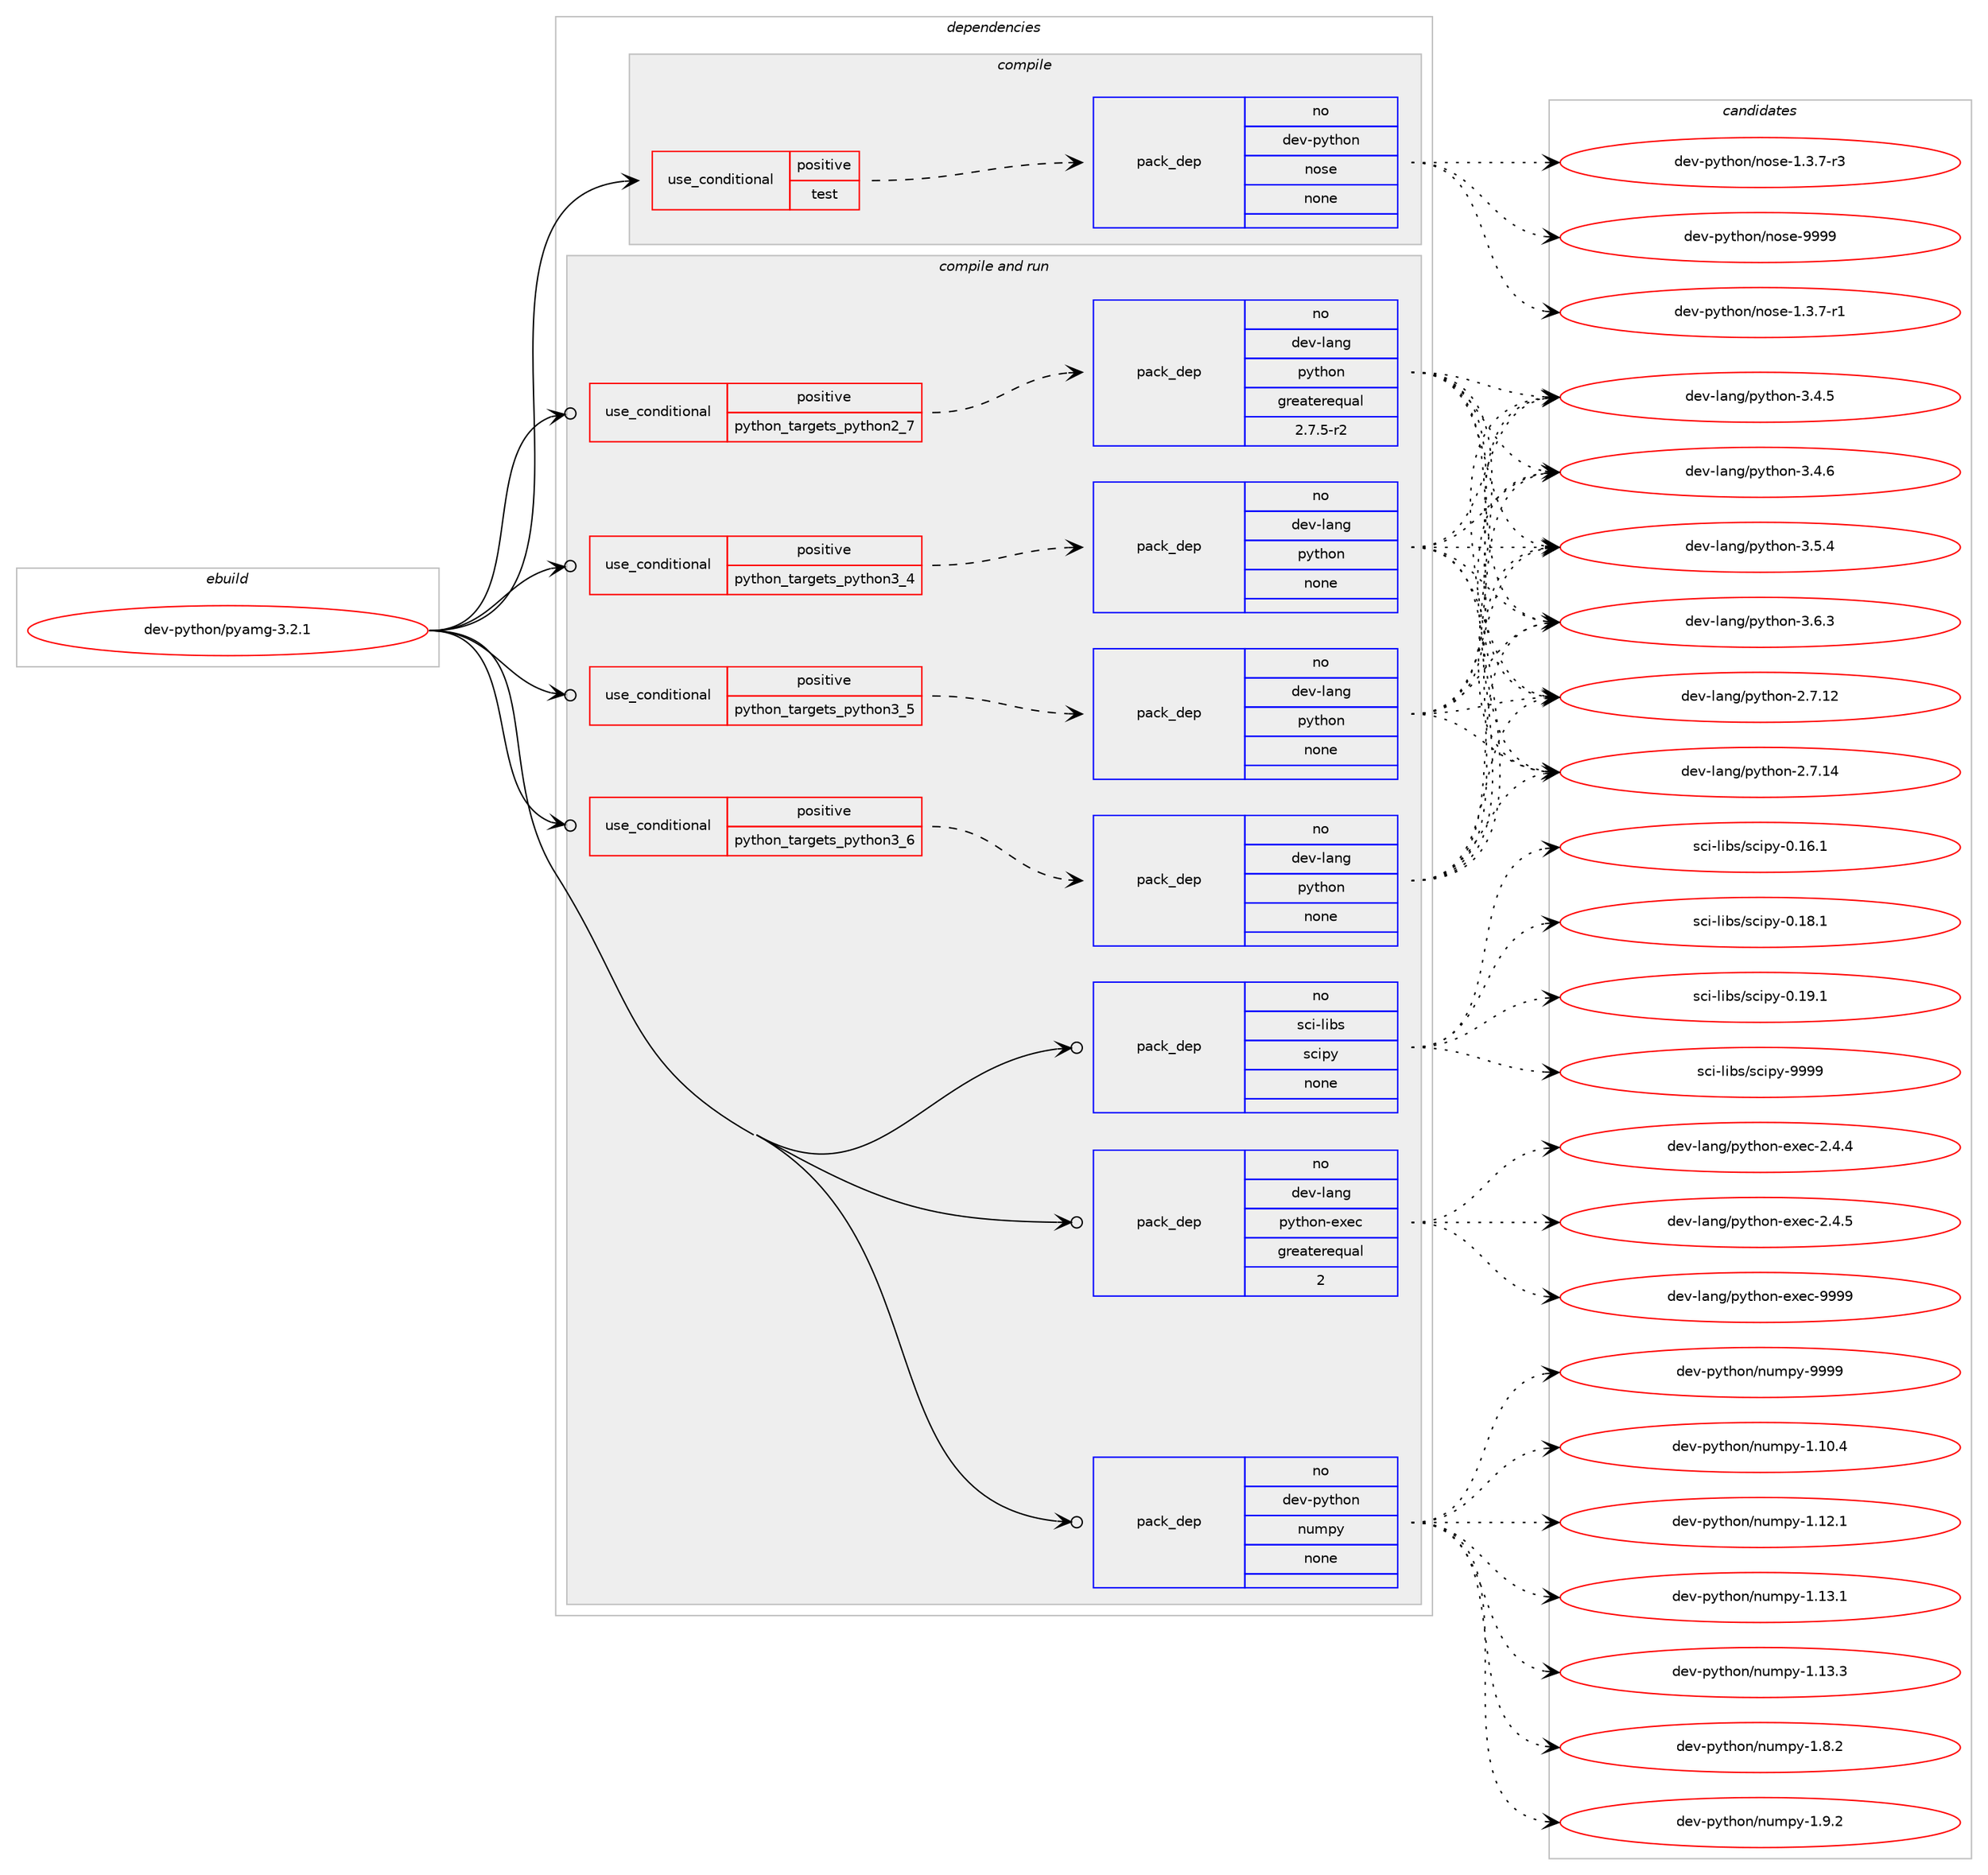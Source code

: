digraph prolog {

# *************
# Graph options
# *************

newrank=true;
concentrate=true;
compound=true;
graph [rankdir=LR,fontname=Helvetica,fontsize=10,ranksep=1.5];#, ranksep=2.5, nodesep=0.2];
edge  [arrowhead=vee];
node  [fontname=Helvetica,fontsize=10];

# **********
# The ebuild
# **********

subgraph cluster_leftcol {
color=gray;
rank=same;
label=<<i>ebuild</i>>;
id [label="dev-python/pyamg-3.2.1", color=red, width=4, href="../dev-python/pyamg-3.2.1.svg"];
}

# ****************
# The dependencies
# ****************

subgraph cluster_midcol {
color=gray;
label=<<i>dependencies</i>>;
subgraph cluster_compile {
fillcolor="#eeeeee";
style=filled;
label=<<i>compile</i>>;
subgraph cond37858 {
dependency174733 [label=<<TABLE BORDER="0" CELLBORDER="1" CELLSPACING="0" CELLPADDING="4"><TR><TD ROWSPAN="3" CELLPADDING="10">use_conditional</TD></TR><TR><TD>positive</TD></TR><TR><TD>test</TD></TR></TABLE>>, shape=none, color=red];
subgraph pack132966 {
dependency174734 [label=<<TABLE BORDER="0" CELLBORDER="1" CELLSPACING="0" CELLPADDING="4" WIDTH="220"><TR><TD ROWSPAN="6" CELLPADDING="30">pack_dep</TD></TR><TR><TD WIDTH="110">no</TD></TR><TR><TD>dev-python</TD></TR><TR><TD>nose</TD></TR><TR><TD>none</TD></TR><TR><TD></TD></TR></TABLE>>, shape=none, color=blue];
}
dependency174733:e -> dependency174734:w [weight=20,style="dashed",arrowhead="vee"];
}
id:e -> dependency174733:w [weight=20,style="solid",arrowhead="vee"];
}
subgraph cluster_compileandrun {
fillcolor="#eeeeee";
style=filled;
label=<<i>compile and run</i>>;
subgraph cond37859 {
dependency174735 [label=<<TABLE BORDER="0" CELLBORDER="1" CELLSPACING="0" CELLPADDING="4"><TR><TD ROWSPAN="3" CELLPADDING="10">use_conditional</TD></TR><TR><TD>positive</TD></TR><TR><TD>python_targets_python2_7</TD></TR></TABLE>>, shape=none, color=red];
subgraph pack132967 {
dependency174736 [label=<<TABLE BORDER="0" CELLBORDER="1" CELLSPACING="0" CELLPADDING="4" WIDTH="220"><TR><TD ROWSPAN="6" CELLPADDING="30">pack_dep</TD></TR><TR><TD WIDTH="110">no</TD></TR><TR><TD>dev-lang</TD></TR><TR><TD>python</TD></TR><TR><TD>greaterequal</TD></TR><TR><TD>2.7.5-r2</TD></TR></TABLE>>, shape=none, color=blue];
}
dependency174735:e -> dependency174736:w [weight=20,style="dashed",arrowhead="vee"];
}
id:e -> dependency174735:w [weight=20,style="solid",arrowhead="odotvee"];
subgraph cond37860 {
dependency174737 [label=<<TABLE BORDER="0" CELLBORDER="1" CELLSPACING="0" CELLPADDING="4"><TR><TD ROWSPAN="3" CELLPADDING="10">use_conditional</TD></TR><TR><TD>positive</TD></TR><TR><TD>python_targets_python3_4</TD></TR></TABLE>>, shape=none, color=red];
subgraph pack132968 {
dependency174738 [label=<<TABLE BORDER="0" CELLBORDER="1" CELLSPACING="0" CELLPADDING="4" WIDTH="220"><TR><TD ROWSPAN="6" CELLPADDING="30">pack_dep</TD></TR><TR><TD WIDTH="110">no</TD></TR><TR><TD>dev-lang</TD></TR><TR><TD>python</TD></TR><TR><TD>none</TD></TR><TR><TD></TD></TR></TABLE>>, shape=none, color=blue];
}
dependency174737:e -> dependency174738:w [weight=20,style="dashed",arrowhead="vee"];
}
id:e -> dependency174737:w [weight=20,style="solid",arrowhead="odotvee"];
subgraph cond37861 {
dependency174739 [label=<<TABLE BORDER="0" CELLBORDER="1" CELLSPACING="0" CELLPADDING="4"><TR><TD ROWSPAN="3" CELLPADDING="10">use_conditional</TD></TR><TR><TD>positive</TD></TR><TR><TD>python_targets_python3_5</TD></TR></TABLE>>, shape=none, color=red];
subgraph pack132969 {
dependency174740 [label=<<TABLE BORDER="0" CELLBORDER="1" CELLSPACING="0" CELLPADDING="4" WIDTH="220"><TR><TD ROWSPAN="6" CELLPADDING="30">pack_dep</TD></TR><TR><TD WIDTH="110">no</TD></TR><TR><TD>dev-lang</TD></TR><TR><TD>python</TD></TR><TR><TD>none</TD></TR><TR><TD></TD></TR></TABLE>>, shape=none, color=blue];
}
dependency174739:e -> dependency174740:w [weight=20,style="dashed",arrowhead="vee"];
}
id:e -> dependency174739:w [weight=20,style="solid",arrowhead="odotvee"];
subgraph cond37862 {
dependency174741 [label=<<TABLE BORDER="0" CELLBORDER="1" CELLSPACING="0" CELLPADDING="4"><TR><TD ROWSPAN="3" CELLPADDING="10">use_conditional</TD></TR><TR><TD>positive</TD></TR><TR><TD>python_targets_python3_6</TD></TR></TABLE>>, shape=none, color=red];
subgraph pack132970 {
dependency174742 [label=<<TABLE BORDER="0" CELLBORDER="1" CELLSPACING="0" CELLPADDING="4" WIDTH="220"><TR><TD ROWSPAN="6" CELLPADDING="30">pack_dep</TD></TR><TR><TD WIDTH="110">no</TD></TR><TR><TD>dev-lang</TD></TR><TR><TD>python</TD></TR><TR><TD>none</TD></TR><TR><TD></TD></TR></TABLE>>, shape=none, color=blue];
}
dependency174741:e -> dependency174742:w [weight=20,style="dashed",arrowhead="vee"];
}
id:e -> dependency174741:w [weight=20,style="solid",arrowhead="odotvee"];
subgraph pack132971 {
dependency174743 [label=<<TABLE BORDER="0" CELLBORDER="1" CELLSPACING="0" CELLPADDING="4" WIDTH="220"><TR><TD ROWSPAN="6" CELLPADDING="30">pack_dep</TD></TR><TR><TD WIDTH="110">no</TD></TR><TR><TD>dev-lang</TD></TR><TR><TD>python-exec</TD></TR><TR><TD>greaterequal</TD></TR><TR><TD>2</TD></TR></TABLE>>, shape=none, color=blue];
}
id:e -> dependency174743:w [weight=20,style="solid",arrowhead="odotvee"];
subgraph pack132972 {
dependency174744 [label=<<TABLE BORDER="0" CELLBORDER="1" CELLSPACING="0" CELLPADDING="4" WIDTH="220"><TR><TD ROWSPAN="6" CELLPADDING="30">pack_dep</TD></TR><TR><TD WIDTH="110">no</TD></TR><TR><TD>dev-python</TD></TR><TR><TD>numpy</TD></TR><TR><TD>none</TD></TR><TR><TD></TD></TR></TABLE>>, shape=none, color=blue];
}
id:e -> dependency174744:w [weight=20,style="solid",arrowhead="odotvee"];
subgraph pack132973 {
dependency174745 [label=<<TABLE BORDER="0" CELLBORDER="1" CELLSPACING="0" CELLPADDING="4" WIDTH="220"><TR><TD ROWSPAN="6" CELLPADDING="30">pack_dep</TD></TR><TR><TD WIDTH="110">no</TD></TR><TR><TD>sci-libs</TD></TR><TR><TD>scipy</TD></TR><TR><TD>none</TD></TR><TR><TD></TD></TR></TABLE>>, shape=none, color=blue];
}
id:e -> dependency174745:w [weight=20,style="solid",arrowhead="odotvee"];
}
subgraph cluster_run {
fillcolor="#eeeeee";
style=filled;
label=<<i>run</i>>;
}
}

# **************
# The candidates
# **************

subgraph cluster_choices {
rank=same;
color=gray;
label=<<i>candidates</i>>;

subgraph choice132966 {
color=black;
nodesep=1;
choice10010111845112121116104111110471101111151014549465146554511449 [label="dev-python/nose-1.3.7-r1", color=red, width=4,href="../dev-python/nose-1.3.7-r1.svg"];
choice10010111845112121116104111110471101111151014549465146554511451 [label="dev-python/nose-1.3.7-r3", color=red, width=4,href="../dev-python/nose-1.3.7-r3.svg"];
choice10010111845112121116104111110471101111151014557575757 [label="dev-python/nose-9999", color=red, width=4,href="../dev-python/nose-9999.svg"];
dependency174734:e -> choice10010111845112121116104111110471101111151014549465146554511449:w [style=dotted,weight="100"];
dependency174734:e -> choice10010111845112121116104111110471101111151014549465146554511451:w [style=dotted,weight="100"];
dependency174734:e -> choice10010111845112121116104111110471101111151014557575757:w [style=dotted,weight="100"];
}
subgraph choice132967 {
color=black;
nodesep=1;
choice10010111845108971101034711212111610411111045504655464950 [label="dev-lang/python-2.7.12", color=red, width=4,href="../dev-lang/python-2.7.12.svg"];
choice10010111845108971101034711212111610411111045504655464952 [label="dev-lang/python-2.7.14", color=red, width=4,href="../dev-lang/python-2.7.14.svg"];
choice100101118451089711010347112121116104111110455146524653 [label="dev-lang/python-3.4.5", color=red, width=4,href="../dev-lang/python-3.4.5.svg"];
choice100101118451089711010347112121116104111110455146524654 [label="dev-lang/python-3.4.6", color=red, width=4,href="../dev-lang/python-3.4.6.svg"];
choice100101118451089711010347112121116104111110455146534652 [label="dev-lang/python-3.5.4", color=red, width=4,href="../dev-lang/python-3.5.4.svg"];
choice100101118451089711010347112121116104111110455146544651 [label="dev-lang/python-3.6.3", color=red, width=4,href="../dev-lang/python-3.6.3.svg"];
dependency174736:e -> choice10010111845108971101034711212111610411111045504655464950:w [style=dotted,weight="100"];
dependency174736:e -> choice10010111845108971101034711212111610411111045504655464952:w [style=dotted,weight="100"];
dependency174736:e -> choice100101118451089711010347112121116104111110455146524653:w [style=dotted,weight="100"];
dependency174736:e -> choice100101118451089711010347112121116104111110455146524654:w [style=dotted,weight="100"];
dependency174736:e -> choice100101118451089711010347112121116104111110455146534652:w [style=dotted,weight="100"];
dependency174736:e -> choice100101118451089711010347112121116104111110455146544651:w [style=dotted,weight="100"];
}
subgraph choice132968 {
color=black;
nodesep=1;
choice10010111845108971101034711212111610411111045504655464950 [label="dev-lang/python-2.7.12", color=red, width=4,href="../dev-lang/python-2.7.12.svg"];
choice10010111845108971101034711212111610411111045504655464952 [label="dev-lang/python-2.7.14", color=red, width=4,href="../dev-lang/python-2.7.14.svg"];
choice100101118451089711010347112121116104111110455146524653 [label="dev-lang/python-3.4.5", color=red, width=4,href="../dev-lang/python-3.4.5.svg"];
choice100101118451089711010347112121116104111110455146524654 [label="dev-lang/python-3.4.6", color=red, width=4,href="../dev-lang/python-3.4.6.svg"];
choice100101118451089711010347112121116104111110455146534652 [label="dev-lang/python-3.5.4", color=red, width=4,href="../dev-lang/python-3.5.4.svg"];
choice100101118451089711010347112121116104111110455146544651 [label="dev-lang/python-3.6.3", color=red, width=4,href="../dev-lang/python-3.6.3.svg"];
dependency174738:e -> choice10010111845108971101034711212111610411111045504655464950:w [style=dotted,weight="100"];
dependency174738:e -> choice10010111845108971101034711212111610411111045504655464952:w [style=dotted,weight="100"];
dependency174738:e -> choice100101118451089711010347112121116104111110455146524653:w [style=dotted,weight="100"];
dependency174738:e -> choice100101118451089711010347112121116104111110455146524654:w [style=dotted,weight="100"];
dependency174738:e -> choice100101118451089711010347112121116104111110455146534652:w [style=dotted,weight="100"];
dependency174738:e -> choice100101118451089711010347112121116104111110455146544651:w [style=dotted,weight="100"];
}
subgraph choice132969 {
color=black;
nodesep=1;
choice10010111845108971101034711212111610411111045504655464950 [label="dev-lang/python-2.7.12", color=red, width=4,href="../dev-lang/python-2.7.12.svg"];
choice10010111845108971101034711212111610411111045504655464952 [label="dev-lang/python-2.7.14", color=red, width=4,href="../dev-lang/python-2.7.14.svg"];
choice100101118451089711010347112121116104111110455146524653 [label="dev-lang/python-3.4.5", color=red, width=4,href="../dev-lang/python-3.4.5.svg"];
choice100101118451089711010347112121116104111110455146524654 [label="dev-lang/python-3.4.6", color=red, width=4,href="../dev-lang/python-3.4.6.svg"];
choice100101118451089711010347112121116104111110455146534652 [label="dev-lang/python-3.5.4", color=red, width=4,href="../dev-lang/python-3.5.4.svg"];
choice100101118451089711010347112121116104111110455146544651 [label="dev-lang/python-3.6.3", color=red, width=4,href="../dev-lang/python-3.6.3.svg"];
dependency174740:e -> choice10010111845108971101034711212111610411111045504655464950:w [style=dotted,weight="100"];
dependency174740:e -> choice10010111845108971101034711212111610411111045504655464952:w [style=dotted,weight="100"];
dependency174740:e -> choice100101118451089711010347112121116104111110455146524653:w [style=dotted,weight="100"];
dependency174740:e -> choice100101118451089711010347112121116104111110455146524654:w [style=dotted,weight="100"];
dependency174740:e -> choice100101118451089711010347112121116104111110455146534652:w [style=dotted,weight="100"];
dependency174740:e -> choice100101118451089711010347112121116104111110455146544651:w [style=dotted,weight="100"];
}
subgraph choice132970 {
color=black;
nodesep=1;
choice10010111845108971101034711212111610411111045504655464950 [label="dev-lang/python-2.7.12", color=red, width=4,href="../dev-lang/python-2.7.12.svg"];
choice10010111845108971101034711212111610411111045504655464952 [label="dev-lang/python-2.7.14", color=red, width=4,href="../dev-lang/python-2.7.14.svg"];
choice100101118451089711010347112121116104111110455146524653 [label="dev-lang/python-3.4.5", color=red, width=4,href="../dev-lang/python-3.4.5.svg"];
choice100101118451089711010347112121116104111110455146524654 [label="dev-lang/python-3.4.6", color=red, width=4,href="../dev-lang/python-3.4.6.svg"];
choice100101118451089711010347112121116104111110455146534652 [label="dev-lang/python-3.5.4", color=red, width=4,href="../dev-lang/python-3.5.4.svg"];
choice100101118451089711010347112121116104111110455146544651 [label="dev-lang/python-3.6.3", color=red, width=4,href="../dev-lang/python-3.6.3.svg"];
dependency174742:e -> choice10010111845108971101034711212111610411111045504655464950:w [style=dotted,weight="100"];
dependency174742:e -> choice10010111845108971101034711212111610411111045504655464952:w [style=dotted,weight="100"];
dependency174742:e -> choice100101118451089711010347112121116104111110455146524653:w [style=dotted,weight="100"];
dependency174742:e -> choice100101118451089711010347112121116104111110455146524654:w [style=dotted,weight="100"];
dependency174742:e -> choice100101118451089711010347112121116104111110455146534652:w [style=dotted,weight="100"];
dependency174742:e -> choice100101118451089711010347112121116104111110455146544651:w [style=dotted,weight="100"];
}
subgraph choice132971 {
color=black;
nodesep=1;
choice1001011184510897110103471121211161041111104510112010199455046524652 [label="dev-lang/python-exec-2.4.4", color=red, width=4,href="../dev-lang/python-exec-2.4.4.svg"];
choice1001011184510897110103471121211161041111104510112010199455046524653 [label="dev-lang/python-exec-2.4.5", color=red, width=4,href="../dev-lang/python-exec-2.4.5.svg"];
choice10010111845108971101034711212111610411111045101120101994557575757 [label="dev-lang/python-exec-9999", color=red, width=4,href="../dev-lang/python-exec-9999.svg"];
dependency174743:e -> choice1001011184510897110103471121211161041111104510112010199455046524652:w [style=dotted,weight="100"];
dependency174743:e -> choice1001011184510897110103471121211161041111104510112010199455046524653:w [style=dotted,weight="100"];
dependency174743:e -> choice10010111845108971101034711212111610411111045101120101994557575757:w [style=dotted,weight="100"];
}
subgraph choice132972 {
color=black;
nodesep=1;
choice100101118451121211161041111104711011710911212145494649484652 [label="dev-python/numpy-1.10.4", color=red, width=4,href="../dev-python/numpy-1.10.4.svg"];
choice100101118451121211161041111104711011710911212145494649504649 [label="dev-python/numpy-1.12.1", color=red, width=4,href="../dev-python/numpy-1.12.1.svg"];
choice100101118451121211161041111104711011710911212145494649514649 [label="dev-python/numpy-1.13.1", color=red, width=4,href="../dev-python/numpy-1.13.1.svg"];
choice100101118451121211161041111104711011710911212145494649514651 [label="dev-python/numpy-1.13.3", color=red, width=4,href="../dev-python/numpy-1.13.3.svg"];
choice1001011184511212111610411111047110117109112121454946564650 [label="dev-python/numpy-1.8.2", color=red, width=4,href="../dev-python/numpy-1.8.2.svg"];
choice1001011184511212111610411111047110117109112121454946574650 [label="dev-python/numpy-1.9.2", color=red, width=4,href="../dev-python/numpy-1.9.2.svg"];
choice10010111845112121116104111110471101171091121214557575757 [label="dev-python/numpy-9999", color=red, width=4,href="../dev-python/numpy-9999.svg"];
dependency174744:e -> choice100101118451121211161041111104711011710911212145494649484652:w [style=dotted,weight="100"];
dependency174744:e -> choice100101118451121211161041111104711011710911212145494649504649:w [style=dotted,weight="100"];
dependency174744:e -> choice100101118451121211161041111104711011710911212145494649514649:w [style=dotted,weight="100"];
dependency174744:e -> choice100101118451121211161041111104711011710911212145494649514651:w [style=dotted,weight="100"];
dependency174744:e -> choice1001011184511212111610411111047110117109112121454946564650:w [style=dotted,weight="100"];
dependency174744:e -> choice1001011184511212111610411111047110117109112121454946574650:w [style=dotted,weight="100"];
dependency174744:e -> choice10010111845112121116104111110471101171091121214557575757:w [style=dotted,weight="100"];
}
subgraph choice132973 {
color=black;
nodesep=1;
choice115991054510810598115471159910511212145484649544649 [label="sci-libs/scipy-0.16.1", color=red, width=4,href="../sci-libs/scipy-0.16.1.svg"];
choice115991054510810598115471159910511212145484649564649 [label="sci-libs/scipy-0.18.1", color=red, width=4,href="../sci-libs/scipy-0.18.1.svg"];
choice115991054510810598115471159910511212145484649574649 [label="sci-libs/scipy-0.19.1", color=red, width=4,href="../sci-libs/scipy-0.19.1.svg"];
choice11599105451081059811547115991051121214557575757 [label="sci-libs/scipy-9999", color=red, width=4,href="../sci-libs/scipy-9999.svg"];
dependency174745:e -> choice115991054510810598115471159910511212145484649544649:w [style=dotted,weight="100"];
dependency174745:e -> choice115991054510810598115471159910511212145484649564649:w [style=dotted,weight="100"];
dependency174745:e -> choice115991054510810598115471159910511212145484649574649:w [style=dotted,weight="100"];
dependency174745:e -> choice11599105451081059811547115991051121214557575757:w [style=dotted,weight="100"];
}
}

}

